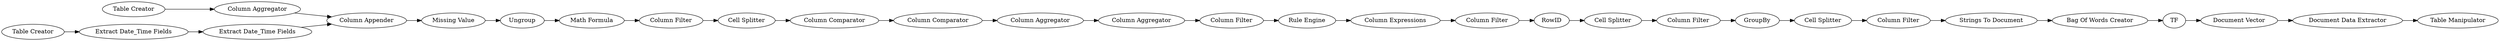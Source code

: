 digraph {
	"-1965648150233288114_1089" [label="Table Manipulator"]
	"-1965648150233288114_1080" [label="Column Filter"]
	"-1965648150233288114_1060" [label="Table Creator"]
	"-1965648150233288114_1088" [label="Document Data Extractor"]
	"-1965648150233288114_1045" [label="Column Appender"]
	"-1965648150233288114_1020" [label="Table Creator"]
	"-1965648150233288114_1068" [label="Column Filter"]
	"-1965648150233288114_1050" [label="Rule Engine"]
	"-1965648150233288114_1073" [label=RowID]
	"-1965648150233288114_1076" [label=GroupBy]
	"-1965648150233288114_1069" [label="Cell Splitter"]
	"-1965648150233288114_1048" [label="Column Aggregator"]
	"-1965648150233288114_1061" [label="Column Aggregator"]
	"-1965648150233288114_1082" [label="Column Expressions"]
	"-1965648150233288114_1084" [label="Strings To Document"]
	"-1965648150233288114_1074" [label="Cell Splitter"]
	"-1965648150233288114_1075" [label="Column Filter"]
	"-1965648150233288114_1022" [label="Extract Date_Time Fields"]
	"-1965648150233288114_1065" [label="Column Comparator"]
	"-1965648150233288114_1071" [label="Column Filter"]
	"-1965648150233288114_1070" [label="Column Aggregator"]
	"-1965648150233288114_1064" [label="Column Comparator"]
	"-1965648150233288114_1083" [label="Column Filter"]
	"-1965648150233288114_1063" [label="Math Formula"]
	"-1965648150233288114_1086" [label=TF]
	"-1965648150233288114_1085" [label="Bag Of Words Creator"]
	"-1965648150233288114_1046" [label="Missing Value"]
	"-1965648150233288114_1062" [label=Ungroup]
	"-1965648150233288114_1081" [label="Cell Splitter"]
	"-1965648150233288114_1021" [label="Extract Date_Time Fields"]
	"-1965648150233288114_1087" [label="Document Vector"]
	"-1965648150233288114_1050" -> "-1965648150233288114_1082"
	"-1965648150233288114_1061" -> "-1965648150233288114_1045"
	"-1965648150233288114_1063" -> "-1965648150233288114_1068"
	"-1965648150233288114_1021" -> "-1965648150233288114_1022"
	"-1965648150233288114_1048" -> "-1965648150233288114_1070"
	"-1965648150233288114_1085" -> "-1965648150233288114_1086"
	"-1965648150233288114_1022" -> "-1965648150233288114_1045"
	"-1965648150233288114_1068" -> "-1965648150233288114_1069"
	"-1965648150233288114_1075" -> "-1965648150233288114_1073"
	"-1965648150233288114_1060" -> "-1965648150233288114_1061"
	"-1965648150233288114_1062" -> "-1965648150233288114_1063"
	"-1965648150233288114_1071" -> "-1965648150233288114_1050"
	"-1965648150233288114_1081" -> "-1965648150233288114_1083"
	"-1965648150233288114_1074" -> "-1965648150233288114_1080"
	"-1965648150233288114_1045" -> "-1965648150233288114_1046"
	"-1965648150233288114_1065" -> "-1965648150233288114_1048"
	"-1965648150233288114_1080" -> "-1965648150233288114_1076"
	"-1965648150233288114_1076" -> "-1965648150233288114_1081"
	"-1965648150233288114_1084" -> "-1965648150233288114_1085"
	"-1965648150233288114_1088" -> "-1965648150233288114_1089"
	"-1965648150233288114_1046" -> "-1965648150233288114_1062"
	"-1965648150233288114_1070" -> "-1965648150233288114_1071"
	"-1965648150233288114_1020" -> "-1965648150233288114_1021"
	"-1965648150233288114_1069" -> "-1965648150233288114_1064"
	"-1965648150233288114_1087" -> "-1965648150233288114_1088"
	"-1965648150233288114_1083" -> "-1965648150233288114_1084"
	"-1965648150233288114_1073" -> "-1965648150233288114_1074"
	"-1965648150233288114_1086" -> "-1965648150233288114_1087"
	"-1965648150233288114_1064" -> "-1965648150233288114_1065"
	"-1965648150233288114_1082" -> "-1965648150233288114_1075"
	rankdir=LR
}
